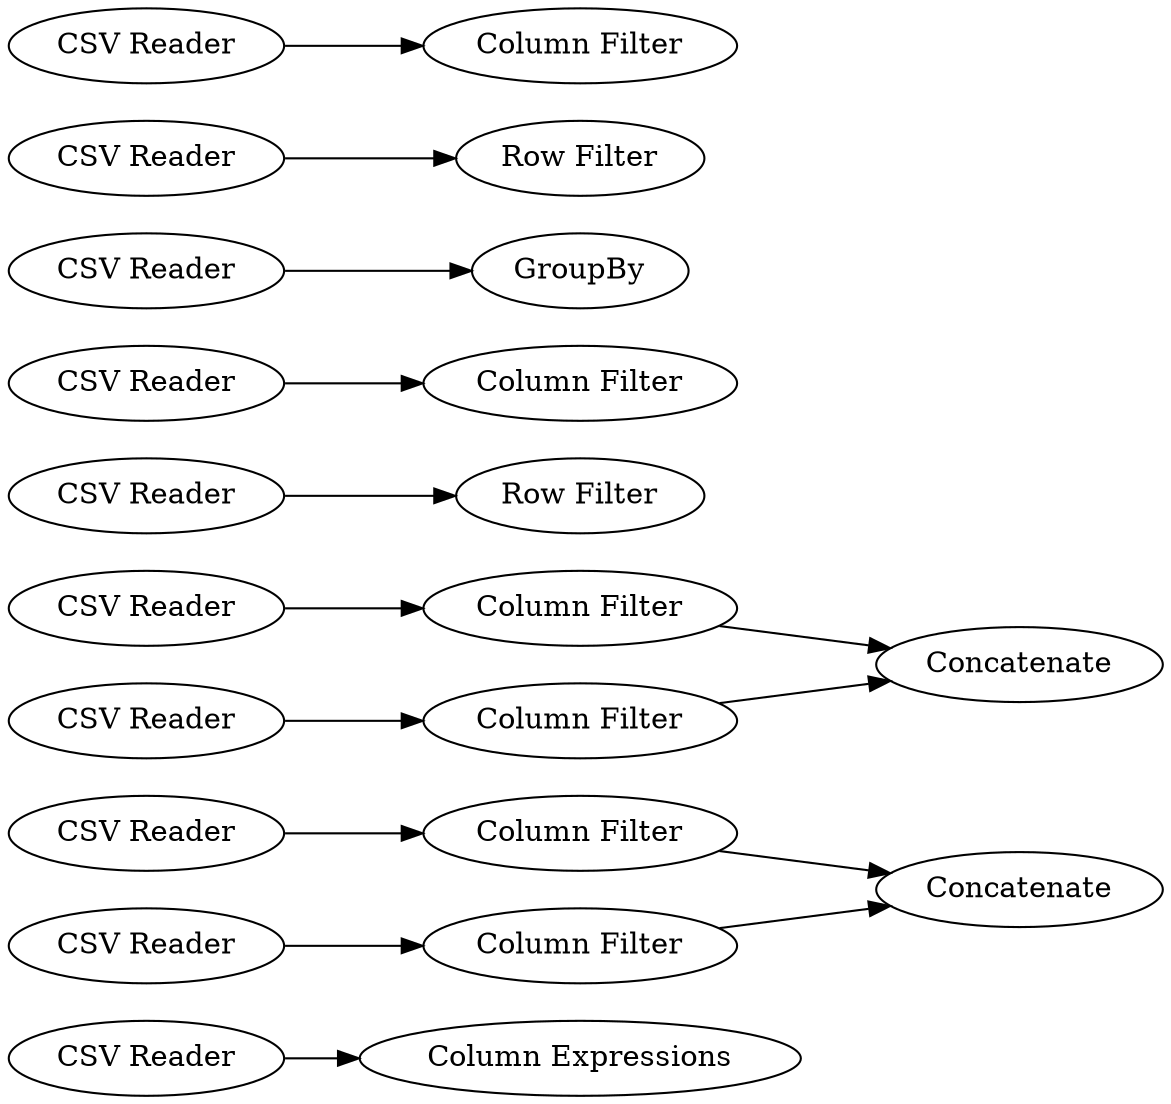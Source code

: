 digraph {
	15 -> 14
	22 -> 19
	21 -> 23
	27 -> 28
	23 -> 19
	6 -> 10
	7 -> 12
	26 -> 27
	25 -> 28
	24 -> 25
	16 -> 18
	20 -> 22
	5 -> 9
	8 -> 11
	27 [label="Column Filter"]
	7 [label="CSV Reader"]
	9 [label="Row Filter"]
	26 [label="CSV Reader"]
	18 [label=GroupBy]
	21 [label="CSV Reader"]
	8 [label="CSV Reader"]
	19 [label=Concatenate]
	24 [label="CSV Reader"]
	6 [label="CSV Reader"]
	15 [label="CSV Reader"]
	25 [label="Column Filter"]
	12 [label="Column Filter"]
	10 [label="Row Filter"]
	16 [label="CSV Reader"]
	22 [label="Column Filter"]
	28 [label=Concatenate]
	11 [label="Column Filter"]
	23 [label="Column Filter"]
	14 [label="Column Expressions"]
	5 [label="CSV Reader"]
	20 [label="CSV Reader"]
	rankdir=LR
}
